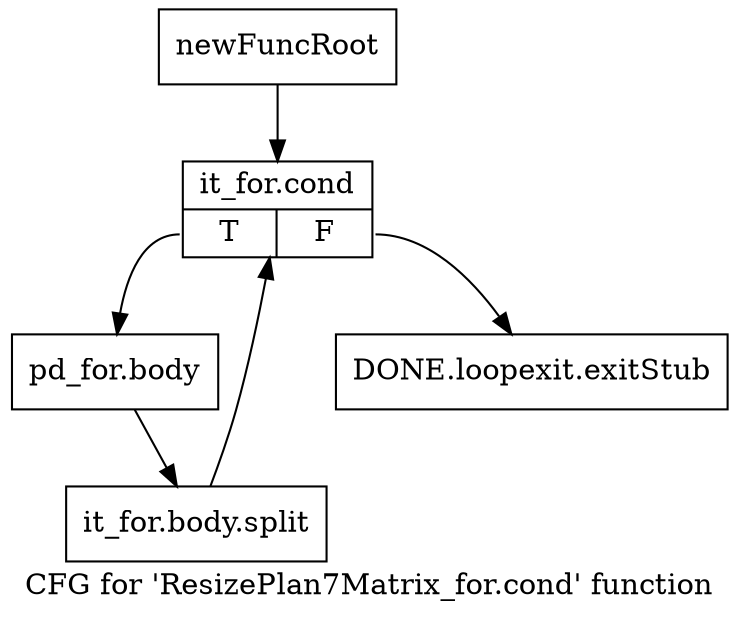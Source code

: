 digraph "CFG for 'ResizePlan7Matrix_for.cond' function" {
	label="CFG for 'ResizePlan7Matrix_for.cond' function";

	Node0x2ec4a00 [shape=record,label="{newFuncRoot}"];
	Node0x2ec4a00 -> Node0x2ec4aa0;
	Node0x2ec4a50 [shape=record,label="{DONE.loopexit.exitStub}"];
	Node0x2ec4aa0 [shape=record,label="{it_for.cond|{<s0>T|<s1>F}}"];
	Node0x2ec4aa0:s0 -> Node0x2ec4af0;
	Node0x2ec4aa0:s1 -> Node0x2ec4a50;
	Node0x2ec4af0 [shape=record,label="{pd_for.body}"];
	Node0x2ec4af0 -> Node0x3759a90;
	Node0x3759a90 [shape=record,label="{it_for.body.split}"];
	Node0x3759a90 -> Node0x2ec4aa0;
}
